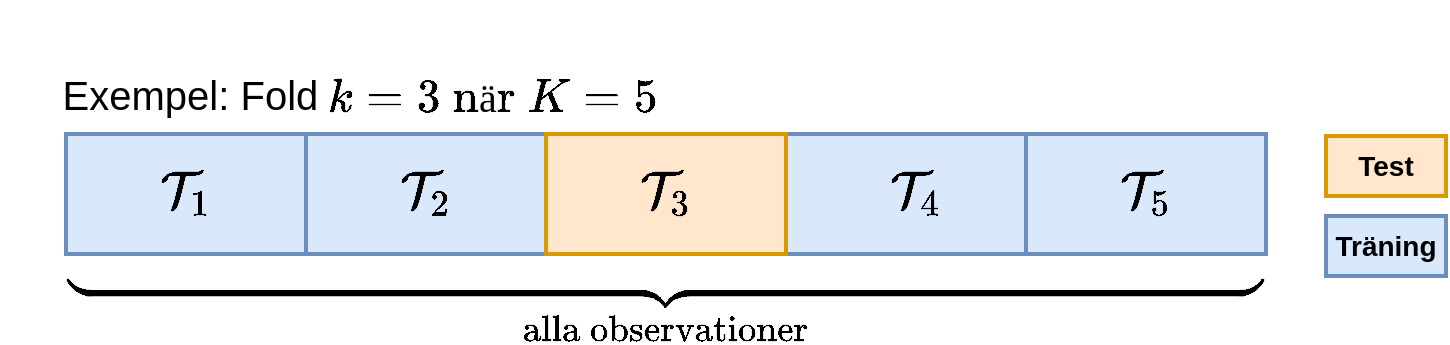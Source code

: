 <mxfile version="20.7.4" type="device"><diagram id="r4Y_Xk00ItgWYQf6130R" name="Page-1"><mxGraphModel dx="3354" dy="926" grid="1" gridSize="10" guides="1" tooltips="1" connect="1" arrows="1" fold="1" page="1" pageScale="1" pageWidth="1169" pageHeight="827" math="1" shadow="0"><root><mxCell id="0"/><mxCell id="1" parent="0"/><mxCell id="6ZmO1do8SVCqWuXYs9dS-2" value="" style="rounded=0;whiteSpace=wrap;html=1;fillColor=#dae8fc;strokeColor=#6c8ebf;strokeWidth=2;" vertex="1" parent="1"><mxGeometry x="160" y="929" width="120" height="60" as="geometry"/></mxCell><mxCell id="6ZmO1do8SVCqWuXYs9dS-7" value="" style="rounded=0;whiteSpace=wrap;html=1;fillColor=#dae8fc;strokeColor=#6c8ebf;strokeWidth=2;" vertex="1" parent="1"><mxGeometry x="280" y="929" width="120" height="60" as="geometry"/></mxCell><mxCell id="6ZmO1do8SVCqWuXYs9dS-8" value="" style="rounded=0;whiteSpace=wrap;html=1;fillColor=#dae8fc;strokeColor=#6c8ebf;strokeWidth=2;" vertex="1" parent="1"><mxGeometry x="520" y="929" width="120" height="60" as="geometry"/></mxCell><mxCell id="6ZmO1do8SVCqWuXYs9dS-9" value="" style="rounded=0;whiteSpace=wrap;html=1;fillColor=#dae8fc;strokeColor=#6c8ebf;strokeWidth=2;" vertex="1" parent="1"><mxGeometry x="640" y="929" width="120" height="60" as="geometry"/></mxCell><mxCell id="6ZmO1do8SVCqWuXYs9dS-3" value="" style="rounded=0;whiteSpace=wrap;html=1;fillColor=#ffe6cc;strokeColor=#d79b00;strokeWidth=2;" vertex="1" parent="1"><mxGeometry x="400" y="929" width="120" height="60" as="geometry"/></mxCell><mxCell id="6ZmO1do8SVCqWuXYs9dS-10" value="$$\mathcal{T}_3$$" style="text;html=1;strokeColor=none;fillColor=none;align=center;verticalAlign=middle;whiteSpace=wrap;rounded=0;strokeWidth=2;fontSize=22;" vertex="1" parent="1"><mxGeometry x="430" y="944" width="60" height="30" as="geometry"/></mxCell><mxCell id="6ZmO1do8SVCqWuXYs9dS-11" value="$$\mathcal{T}_1$$" style="text;html=1;strokeColor=none;fillColor=none;align=center;verticalAlign=middle;whiteSpace=wrap;rounded=0;strokeWidth=2;fontSize=22;" vertex="1" parent="1"><mxGeometry x="190" y="944" width="60" height="30" as="geometry"/></mxCell><mxCell id="6ZmO1do8SVCqWuXYs9dS-12" value="$$\mathcal{T}_5$$" style="text;html=1;strokeColor=none;fillColor=none;align=center;verticalAlign=middle;whiteSpace=wrap;rounded=0;strokeWidth=2;fontSize=22;" vertex="1" parent="1"><mxGeometry x="670" y="944" width="60" height="30" as="geometry"/></mxCell><mxCell id="6ZmO1do8SVCqWuXYs9dS-13" value="$$\mathcal{T}_2$$" style="text;html=1;strokeColor=none;fillColor=none;align=center;verticalAlign=middle;whiteSpace=wrap;rounded=0;strokeWidth=2;fontSize=22;" vertex="1" parent="1"><mxGeometry x="310" y="944" width="60" height="30" as="geometry"/></mxCell><mxCell id="6ZmO1do8SVCqWuXYs9dS-14" value="$$\mathcal{T}_4$$" style="text;html=1;strokeColor=none;fillColor=none;align=center;verticalAlign=middle;whiteSpace=wrap;rounded=0;strokeWidth=2;fontSize=22;" vertex="1" parent="1"><mxGeometry x="555" y="944" width="60" height="30" as="geometry"/></mxCell><mxCell id="6ZmO1do8SVCqWuXYs9dS-16" value="$$\underbrace{\hspace{15.8cm}}_{\text{alla observationer}}$$" style="text;html=1;strokeColor=none;fillColor=none;align=center;verticalAlign=middle;whiteSpace=wrap;rounded=0;strokeWidth=2;fontSize=22;" vertex="1" parent="1"><mxGeometry x="385" y="992" width="150" height="30" as="geometry"/></mxCell><mxCell id="6ZmO1do8SVCqWuXYs9dS-19" value="Test" style="rounded=0;whiteSpace=wrap;html=1;fillColor=#ffe6cc;strokeColor=#d79b00;strokeWidth=2;fontSize=14;fontStyle=1" vertex="1" parent="1"><mxGeometry x="790" y="930" width="60" height="30" as="geometry"/></mxCell><mxCell id="6ZmO1do8SVCqWuXYs9dS-20" value="Träning" style="rounded=0;whiteSpace=wrap;html=1;fillColor=#dae8fc;strokeColor=#6c8ebf;strokeWidth=2;fontSize=14;fontStyle=1" vertex="1" parent="1"><mxGeometry x="790" y="970" width="60" height="30" as="geometry"/></mxCell><mxCell id="6ZmO1do8SVCqWuXYs9dS-21" value="$$k=3 \text{ när }K=5$$" style="text;html=1;strokeColor=none;fillColor=none;align=center;verticalAlign=middle;whiteSpace=wrap;rounded=0;strokeWidth=2;fontSize=20;" vertex="1" parent="1"><mxGeometry x="348" y="895" width="50" height="30" as="geometry"/></mxCell><mxCell id="6ZmO1do8SVCqWuXYs9dS-22" value="Exempel: Fold&amp;nbsp;" style="text;html=1;strokeColor=none;fillColor=none;align=center;verticalAlign=middle;whiteSpace=wrap;rounded=0;strokeWidth=2;fontSize=20;" vertex="1" parent="1"><mxGeometry x="150" y="894" width="150" height="30" as="geometry"/></mxCell></root></mxGraphModel></diagram></mxfile>